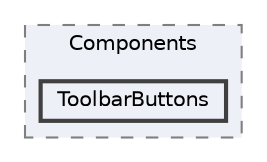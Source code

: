 digraph "Web/Modules/EleWise.ELMA.KPI.Web/Components/ToolbarButtons"
{
 // LATEX_PDF_SIZE
  bgcolor="transparent";
  edge [fontname=Helvetica,fontsize=10,labelfontname=Helvetica,labelfontsize=10];
  node [fontname=Helvetica,fontsize=10,shape=box,height=0.2,width=0.4];
  compound=true
  subgraph clusterdir_536987b862abd184e6df0acc25cea9ff {
    graph [ bgcolor="#edf0f7", pencolor="grey50", label="Components", fontname=Helvetica,fontsize=10 style="filled,dashed", URL="dir_536987b862abd184e6df0acc25cea9ff.html",tooltip=""]
  dir_fe4dd81abba948f9ad133be0b6093b9c [label="ToolbarButtons", fillcolor="#edf0f7", color="grey25", style="filled,bold", URL="dir_fe4dd81abba948f9ad133be0b6093b9c.html",tooltip=""];
  }
}
